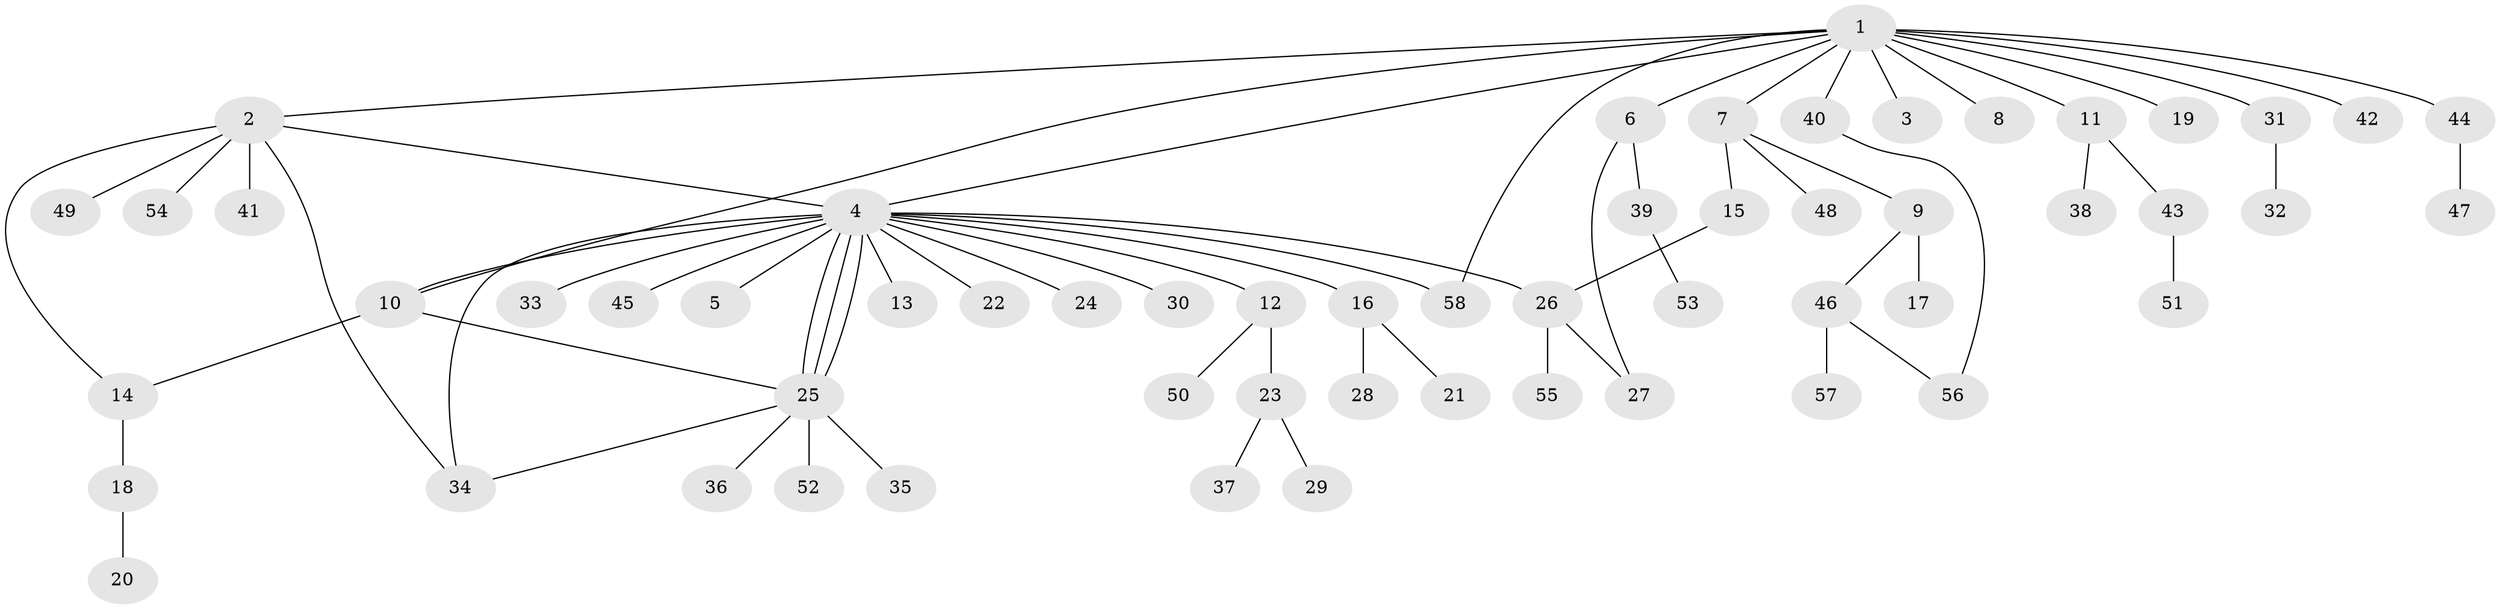 // coarse degree distribution, {16: 0.022727272727272728, 5: 0.022727272727272728, 1: 0.6136363636363636, 14: 0.022727272727272728, 3: 0.09090909090909091, 2: 0.18181818181818182, 6: 0.022727272727272728, 4: 0.022727272727272728}
// Generated by graph-tools (version 1.1) at 2025/41/03/06/25 10:41:51]
// undirected, 58 vertices, 69 edges
graph export_dot {
graph [start="1"]
  node [color=gray90,style=filled];
  1;
  2;
  3;
  4;
  5;
  6;
  7;
  8;
  9;
  10;
  11;
  12;
  13;
  14;
  15;
  16;
  17;
  18;
  19;
  20;
  21;
  22;
  23;
  24;
  25;
  26;
  27;
  28;
  29;
  30;
  31;
  32;
  33;
  34;
  35;
  36;
  37;
  38;
  39;
  40;
  41;
  42;
  43;
  44;
  45;
  46;
  47;
  48;
  49;
  50;
  51;
  52;
  53;
  54;
  55;
  56;
  57;
  58;
  1 -- 2;
  1 -- 3;
  1 -- 4;
  1 -- 6;
  1 -- 7;
  1 -- 8;
  1 -- 10;
  1 -- 11;
  1 -- 19;
  1 -- 31;
  1 -- 40;
  1 -- 42;
  1 -- 44;
  1 -- 58;
  2 -- 4;
  2 -- 14;
  2 -- 34;
  2 -- 41;
  2 -- 49;
  2 -- 54;
  4 -- 5;
  4 -- 10;
  4 -- 12;
  4 -- 13;
  4 -- 16;
  4 -- 22;
  4 -- 24;
  4 -- 25;
  4 -- 25;
  4 -- 25;
  4 -- 26;
  4 -- 30;
  4 -- 33;
  4 -- 34;
  4 -- 45;
  4 -- 58;
  6 -- 27;
  6 -- 39;
  7 -- 9;
  7 -- 15;
  7 -- 48;
  9 -- 17;
  9 -- 46;
  10 -- 14;
  10 -- 25;
  11 -- 38;
  11 -- 43;
  12 -- 23;
  12 -- 50;
  14 -- 18;
  15 -- 26;
  16 -- 21;
  16 -- 28;
  18 -- 20;
  23 -- 29;
  23 -- 37;
  25 -- 34;
  25 -- 35;
  25 -- 36;
  25 -- 52;
  26 -- 27;
  26 -- 55;
  31 -- 32;
  39 -- 53;
  40 -- 56;
  43 -- 51;
  44 -- 47;
  46 -- 56;
  46 -- 57;
}
